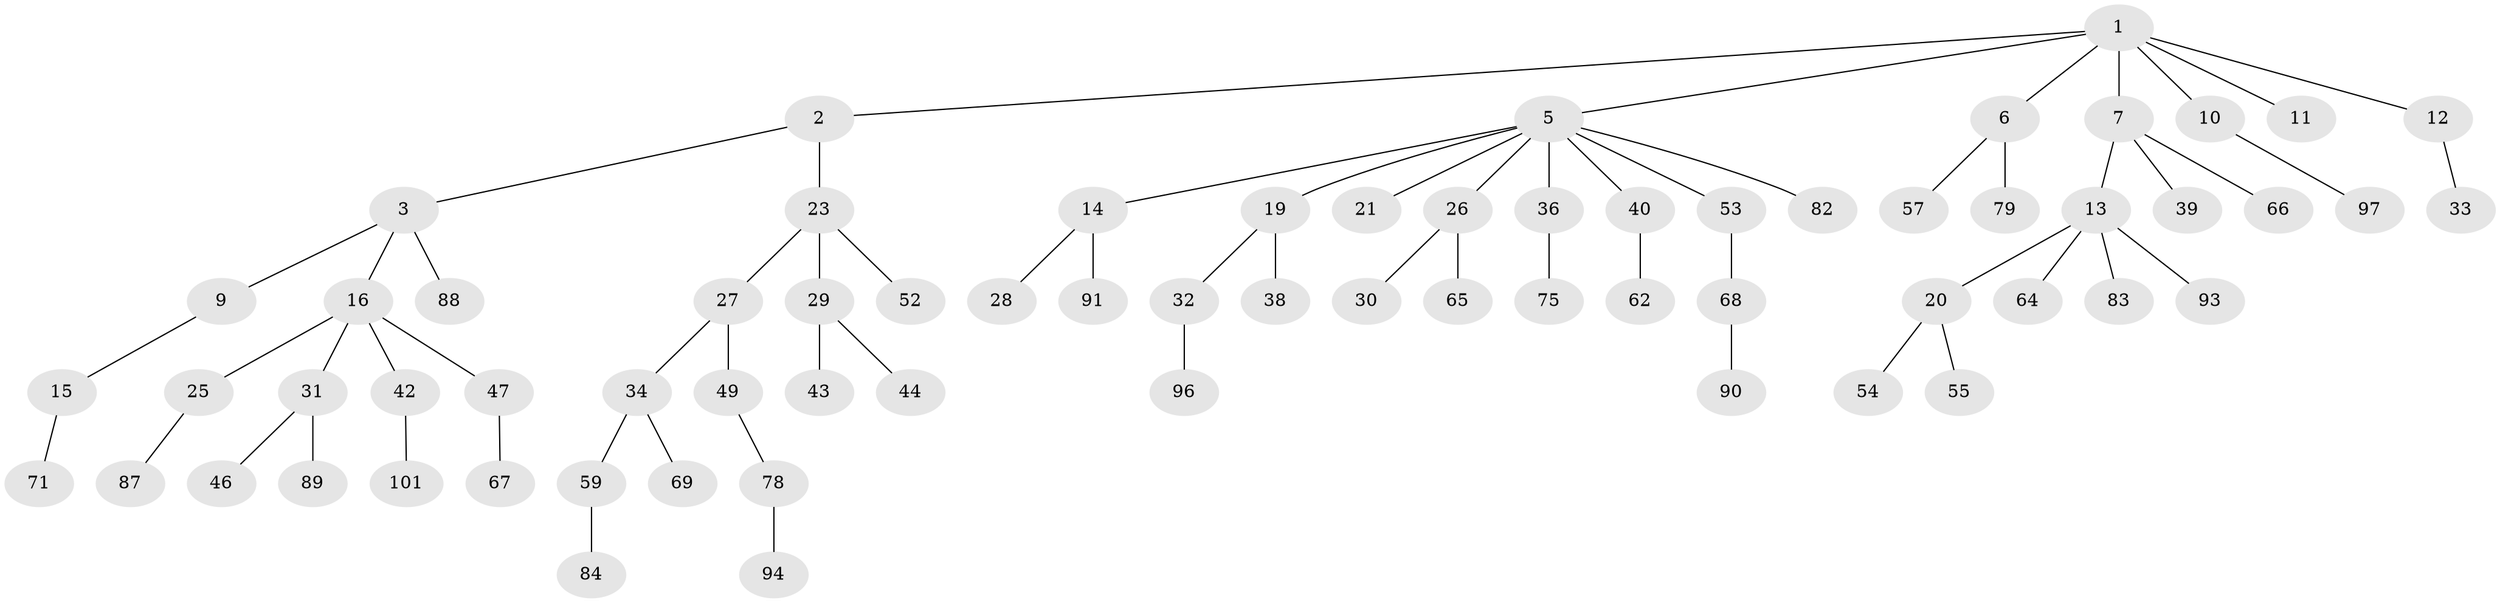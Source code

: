 // original degree distribution, {5: 0.0297029702970297, 4: 0.09900990099009901, 8: 0.009900990099009901, 3: 0.1188118811881188, 2: 0.25742574257425743, 1: 0.48514851485148514}
// Generated by graph-tools (version 1.1) at 2025/11/02/27/25 16:11:28]
// undirected, 68 vertices, 67 edges
graph export_dot {
graph [start="1"]
  node [color=gray90,style=filled];
  1 [super="+4"];
  2 [super="+35"];
  3 [super="+70"];
  5 [super="+8"];
  6 [super="+17"];
  7 [super="+45"];
  9 [super="+60"];
  10 [super="+50"];
  11;
  12 [super="+63"];
  13 [super="+18"];
  14 [super="+86"];
  15 [super="+41"];
  16 [super="+22"];
  19 [super="+37"];
  20 [super="+77"];
  21 [super="+56"];
  23 [super="+24"];
  25 [super="+48"];
  26 [super="+73"];
  27;
  28;
  29 [super="+74"];
  30;
  31;
  32 [super="+99"];
  33;
  34 [super="+100"];
  36;
  38;
  39;
  40 [super="+58"];
  42 [super="+61"];
  43;
  44;
  46;
  47 [super="+72"];
  49 [super="+51"];
  52;
  53;
  54;
  55;
  57;
  59 [super="+81"];
  62;
  64;
  65;
  66;
  67 [super="+98"];
  68 [super="+85"];
  69 [super="+80"];
  71 [super="+76"];
  75 [super="+92"];
  78;
  79;
  82;
  83;
  84;
  87;
  88;
  89 [super="+95"];
  90;
  91;
  93;
  94;
  96;
  97;
  101;
  1 -- 2;
  1 -- 6;
  1 -- 7;
  1 -- 11;
  1 -- 10;
  1 -- 12;
  1 -- 5;
  2 -- 3;
  2 -- 23;
  3 -- 9;
  3 -- 16;
  3 -- 88;
  5 -- 14;
  5 -- 21;
  5 -- 26;
  5 -- 36;
  5 -- 40;
  5 -- 82;
  5 -- 53;
  5 -- 19;
  6 -- 79;
  6 -- 57;
  7 -- 13;
  7 -- 39;
  7 -- 66;
  9 -- 15;
  10 -- 97;
  12 -- 33;
  13 -- 20;
  13 -- 64;
  13 -- 83;
  13 -- 93;
  14 -- 28;
  14 -- 91;
  15 -- 71;
  16 -- 31;
  16 -- 25;
  16 -- 42;
  16 -- 47;
  19 -- 32;
  19 -- 38;
  20 -- 54;
  20 -- 55;
  23 -- 27;
  23 -- 52;
  23 -- 29;
  25 -- 87;
  26 -- 30;
  26 -- 65;
  27 -- 34;
  27 -- 49;
  29 -- 43;
  29 -- 44;
  31 -- 46;
  31 -- 89;
  32 -- 96;
  34 -- 59;
  34 -- 69;
  36 -- 75;
  40 -- 62;
  42 -- 101;
  47 -- 67;
  49 -- 78;
  53 -- 68;
  59 -- 84;
  68 -- 90;
  78 -- 94;
}
